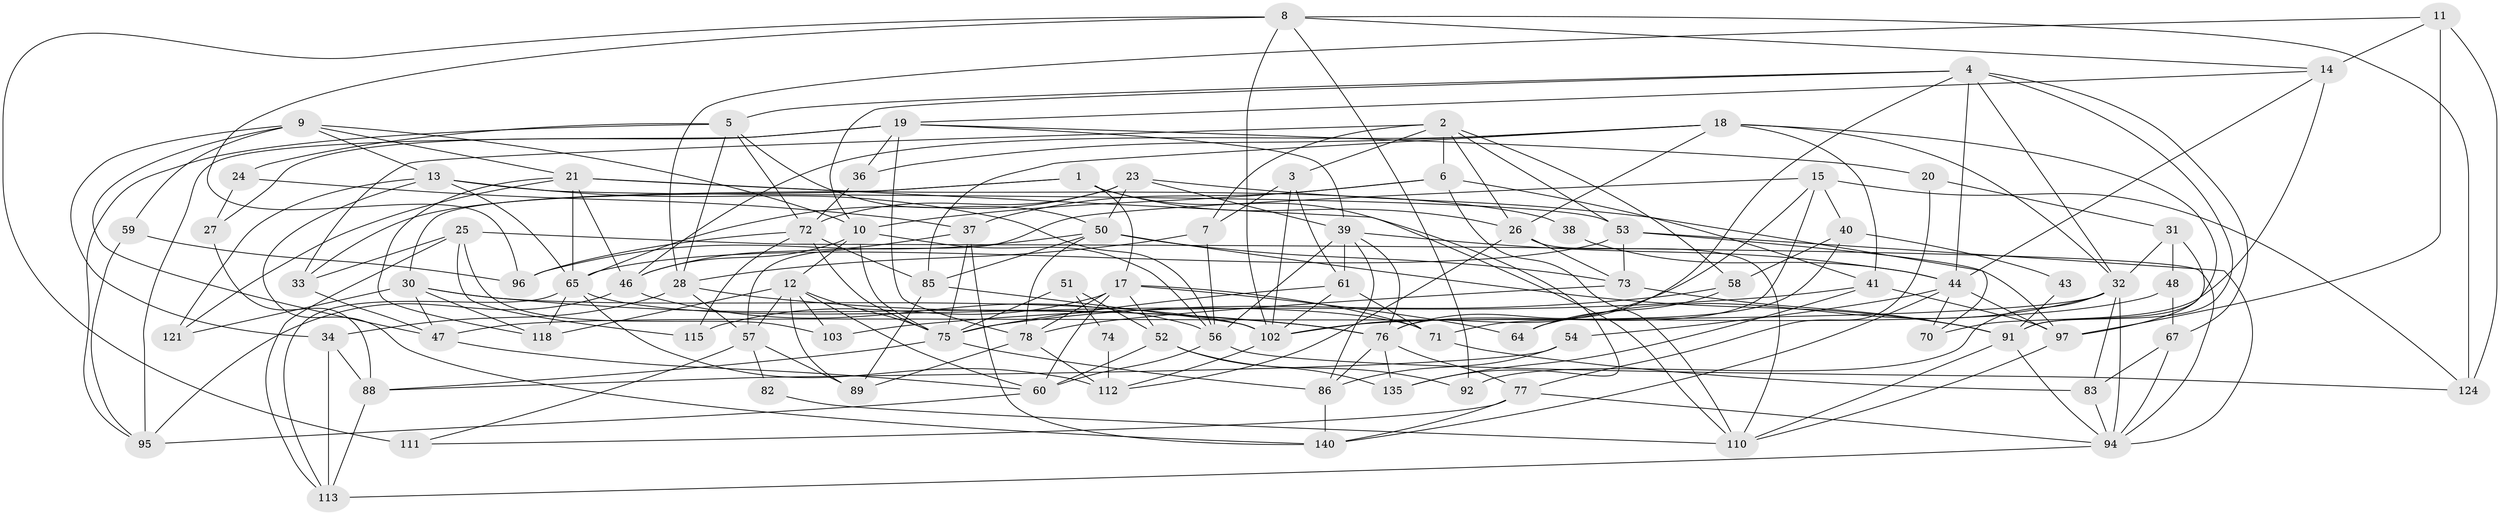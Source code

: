// original degree distribution, {5: 0.19014084507042253, 3: 0.323943661971831, 4: 0.2746478873239437, 6: 0.11971830985915492, 2: 0.07746478873239436, 7: 0.007042253521126761, 8: 0.007042253521126761}
// Generated by graph-tools (version 1.1) at 2025/41/03/06/25 10:41:55]
// undirected, 89 vertices, 225 edges
graph export_dot {
graph [start="1"]
  node [color=gray90,style=filled];
  1;
  2 [super="+127"];
  3;
  4 [super="+29"];
  5 [super="+137"];
  6 [super="+42"];
  7 [super="+16"];
  8 [super="+22"];
  9 [super="+49"];
  10 [super="+119"];
  11;
  12 [super="+132"];
  13 [super="+136"];
  14;
  15;
  17 [super="+134"];
  18 [super="+69"];
  19 [super="+79"];
  20;
  21 [super="+122"];
  23 [super="+98"];
  24;
  25 [super="+66"];
  26 [super="+55"];
  27 [super="+129"];
  28 [super="+68"];
  30 [super="+130"];
  31;
  32 [super="+35"];
  33 [super="+100"];
  34;
  36;
  37 [super="+62"];
  38;
  39 [super="+45"];
  40;
  41;
  43;
  44 [super="+63"];
  46 [super="+93"];
  47 [super="+109"];
  48;
  50 [super="+80"];
  51;
  52 [super="+114"];
  53 [super="+123"];
  54;
  56 [super="+87"];
  57 [super="+139"];
  58;
  59;
  60 [super="+125"];
  61 [super="+108"];
  64;
  65 [super="+116"];
  67 [super="+84"];
  70 [super="+105"];
  71 [super="+133"];
  72;
  73 [super="+81"];
  74;
  75 [super="+131"];
  76 [super="+104"];
  77;
  78 [super="+90"];
  82;
  83;
  85 [super="+106"];
  86 [super="+117"];
  88 [super="+101"];
  89;
  91 [super="+99"];
  92;
  94 [super="+107"];
  95 [super="+142"];
  96 [super="+138"];
  97 [super="+126"];
  102 [super="+120"];
  103;
  110;
  111;
  112;
  113 [super="+141"];
  115;
  118;
  121;
  124 [super="+128"];
  135;
  140;
  1 -- 135;
  1 -- 33;
  1 -- 26;
  1 -- 30;
  1 -- 17;
  2 -- 3;
  2 -- 33;
  2 -- 26;
  2 -- 6;
  2 -- 58;
  2 -- 7;
  2 -- 53;
  3 -- 102;
  3 -- 7;
  3 -- 61;
  4 -- 32;
  4 -- 44;
  4 -- 91;
  4 -- 76;
  4 -- 67;
  4 -- 5;
  4 -- 10;
  5 -- 72;
  5 -- 28;
  5 -- 24;
  5 -- 95;
  5 -- 50;
  6 -- 110;
  6 -- 41;
  6 -- 10;
  6 -- 37;
  7 -- 56;
  7 -- 28;
  8 -- 92;
  8 -- 102;
  8 -- 124;
  8 -- 96;
  8 -- 14;
  8 -- 111;
  9 -- 47;
  9 -- 10;
  9 -- 34;
  9 -- 59;
  9 -- 21;
  9 -- 13;
  10 -- 46 [weight=2];
  10 -- 56;
  10 -- 75;
  10 -- 12;
  11 -- 124 [weight=2];
  11 -- 14;
  11 -- 28;
  11 -- 97;
  12 -- 118;
  12 -- 89;
  12 -- 103;
  12 -- 60;
  12 -- 75;
  12 -- 57;
  13 -- 56;
  13 -- 121;
  13 -- 53;
  13 -- 140;
  13 -- 65;
  14 -- 19;
  14 -- 70;
  14 -- 44;
  15 -- 40;
  15 -- 76;
  15 -- 124;
  15 -- 102;
  15 -- 57;
  17 -- 115;
  17 -- 71;
  17 -- 64;
  17 -- 78;
  17 -- 52;
  17 -- 60;
  18 -- 26;
  18 -- 41;
  18 -- 85;
  18 -- 91;
  18 -- 36;
  18 -- 46;
  18 -- 32;
  19 -- 78;
  19 -- 39;
  19 -- 20;
  19 -- 36;
  19 -- 27;
  19 -- 95;
  20 -- 77;
  20 -- 31;
  21 -- 118;
  21 -- 38;
  21 -- 121;
  21 -- 110;
  21 -- 46;
  21 -- 65;
  23 -- 72;
  23 -- 65;
  23 -- 50;
  23 -- 39;
  23 -- 70;
  24 -- 37;
  24 -- 27;
  25 -- 113;
  25 -- 94;
  25 -- 115;
  25 -- 103;
  25 -- 33;
  26 -- 112;
  26 -- 73;
  26 -- 110;
  27 -- 88;
  28 -- 57;
  28 -- 34;
  28 -- 76;
  30 -- 47;
  30 -- 102;
  30 -- 118;
  30 -- 76;
  30 -- 121;
  31 -- 97;
  31 -- 48;
  31 -- 32;
  32 -- 47;
  32 -- 64;
  32 -- 92;
  32 -- 94;
  32 -- 83;
  33 -- 47;
  34 -- 88;
  34 -- 113;
  36 -- 72;
  37 -- 75 [weight=2];
  37 -- 46;
  37 -- 140;
  38 -- 44;
  39 -- 56;
  39 -- 86;
  39 -- 44;
  39 -- 76;
  39 -- 61;
  40 -- 58;
  40 -- 43;
  40 -- 71;
  41 -- 135;
  41 -- 103;
  41 -- 97;
  43 -- 91;
  44 -- 54;
  44 -- 140;
  44 -- 70;
  44 -- 97;
  46 -- 56;
  46 -- 95 [weight=2];
  47 -- 60;
  48 -- 102;
  48 -- 67;
  50 -- 91;
  50 -- 78;
  50 -- 73;
  50 -- 85;
  50 -- 96;
  51 -- 74;
  51 -- 75;
  51 -- 52;
  52 -- 92;
  52 -- 60;
  52 -- 135;
  53 -- 65;
  53 -- 97;
  53 -- 73;
  53 -- 94;
  54 -- 88;
  54 -- 86;
  56 -- 60;
  56 -- 124;
  57 -- 89;
  57 -- 111;
  57 -- 82;
  58 -- 64;
  58 -- 75;
  59 -- 95;
  59 -- 96;
  60 -- 95;
  61 -- 102;
  61 -- 71 [weight=2];
  61 -- 75;
  65 -- 71;
  65 -- 112;
  65 -- 113;
  65 -- 118;
  67 -- 94;
  67 -- 83;
  71 -- 83;
  72 -- 75;
  72 -- 85;
  72 -- 115;
  72 -- 96;
  73 -- 78;
  73 -- 91;
  74 -- 112;
  75 -- 86;
  75 -- 88;
  76 -- 86;
  76 -- 135;
  76 -- 77;
  77 -- 140;
  77 -- 111;
  77 -- 94;
  78 -- 112;
  78 -- 89;
  82 -- 110;
  83 -- 94;
  85 -- 89;
  85 -- 102;
  86 -- 140;
  88 -- 113;
  91 -- 110;
  91 -- 94;
  94 -- 113;
  97 -- 110;
  102 -- 112;
}
